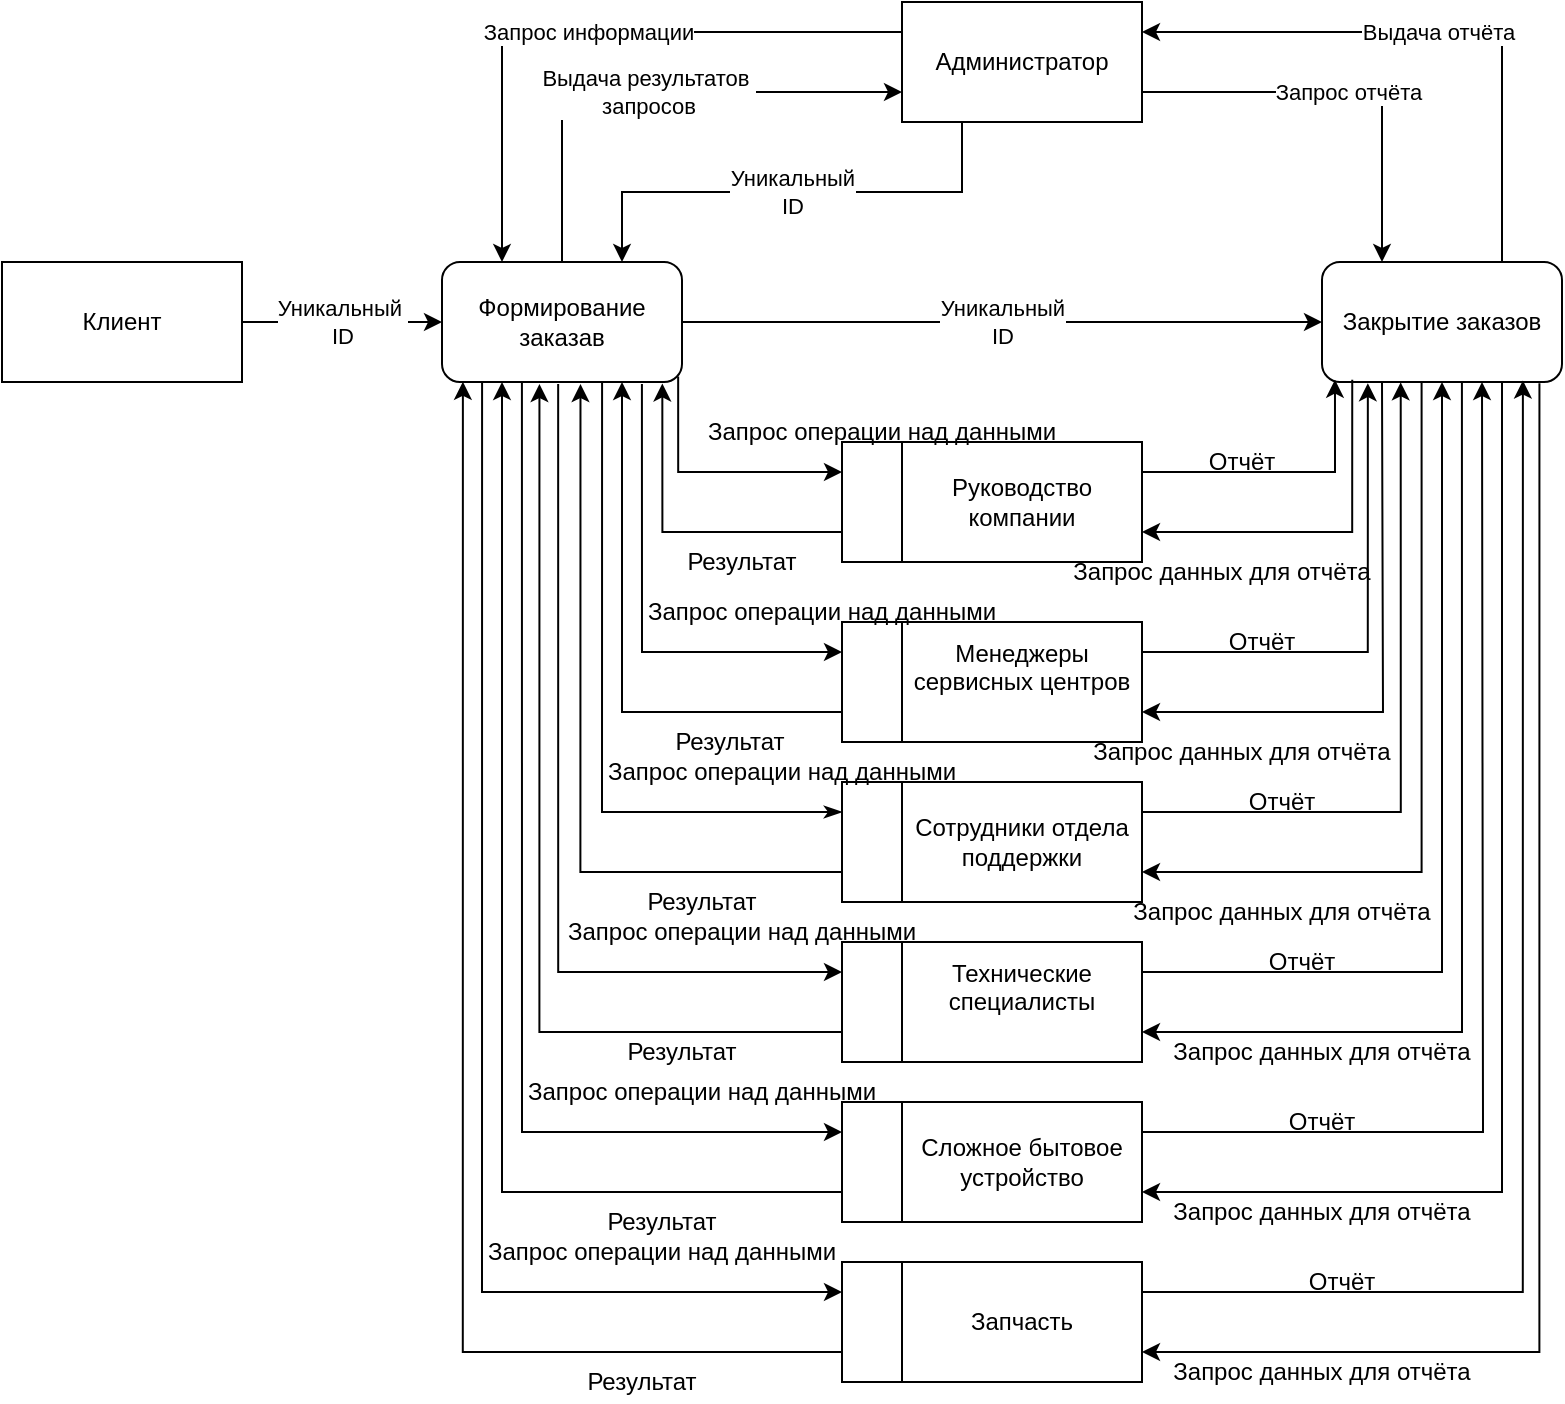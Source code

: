 <mxfile version="24.0.7" type="device">
  <diagram name="Страница — 1" id="SAayaQBelaFJLpBkB0Sh">
    <mxGraphModel dx="1574" dy="923" grid="1" gridSize="10" guides="1" tooltips="1" connect="1" arrows="1" fold="1" page="1" pageScale="1" pageWidth="827" pageHeight="1169" math="0" shadow="0">
      <root>
        <mxCell id="0" />
        <mxCell id="1" parent="0" />
        <mxCell id="paXTyUdyZkyD_iqS29_z-21" value="" style="rounded=0;whiteSpace=wrap;html=1;" vertex="1" parent="1">
          <mxGeometry x="440" y="450" width="150" height="60" as="geometry" />
        </mxCell>
        <mxCell id="paXTyUdyZkyD_iqS29_z-54" style="edgeStyle=orthogonalEdgeStyle;rounded=0;orthogonalLoop=1;jettySize=auto;html=1;exitX=0;exitY=0.75;exitDx=0;exitDy=0;entryX=0.406;entryY=1.017;entryDx=0;entryDy=0;entryPerimeter=0;" edge="1" parent="1" source="paXTyUdyZkyD_iqS29_z-22" target="paXTyUdyZkyD_iqS29_z-1">
          <mxGeometry relative="1" as="geometry" />
        </mxCell>
        <mxCell id="paXTyUdyZkyD_iqS29_z-22" value="" style="rounded=0;whiteSpace=wrap;html=1;" vertex="1" parent="1">
          <mxGeometry x="440" y="530" width="150" height="60" as="geometry" />
        </mxCell>
        <mxCell id="paXTyUdyZkyD_iqS29_z-23" value="" style="rounded=0;whiteSpace=wrap;html=1;" vertex="1" parent="1">
          <mxGeometry x="440" y="610" width="150" height="60" as="geometry" />
        </mxCell>
        <mxCell id="paXTyUdyZkyD_iqS29_z-24" value="" style="rounded=0;whiteSpace=wrap;html=1;" vertex="1" parent="1">
          <mxGeometry x="440" y="690" width="150" height="60" as="geometry" />
        </mxCell>
        <mxCell id="paXTyUdyZkyD_iqS29_z-20" value="" style="rounded=0;whiteSpace=wrap;html=1;" vertex="1" parent="1">
          <mxGeometry x="440" y="370" width="150" height="60" as="geometry" />
        </mxCell>
        <mxCell id="paXTyUdyZkyD_iqS29_z-19" value="" style="rounded=0;whiteSpace=wrap;html=1;" vertex="1" parent="1">
          <mxGeometry x="440" y="280" width="150" height="60" as="geometry" />
        </mxCell>
        <mxCell id="paXTyUdyZkyD_iqS29_z-14" value="Выдача результатов&amp;nbsp;&lt;div&gt;запросов&lt;/div&gt;" style="edgeStyle=orthogonalEdgeStyle;rounded=0;orthogonalLoop=1;jettySize=auto;html=1;exitX=0.5;exitY=0;exitDx=0;exitDy=0;entryX=0;entryY=0.75;entryDx=0;entryDy=0;" edge="1" parent="1" source="paXTyUdyZkyD_iqS29_z-1" target="paXTyUdyZkyD_iqS29_z-4">
          <mxGeometry relative="1" as="geometry" />
        </mxCell>
        <mxCell id="paXTyUdyZkyD_iqS29_z-18" value="Уникальный&lt;div&gt;ID&lt;/div&gt;" style="edgeStyle=orthogonalEdgeStyle;rounded=0;orthogonalLoop=1;jettySize=auto;html=1;exitX=1;exitY=0.5;exitDx=0;exitDy=0;entryX=0;entryY=0.5;entryDx=0;entryDy=0;" edge="1" parent="1" source="paXTyUdyZkyD_iqS29_z-1" target="paXTyUdyZkyD_iqS29_z-3">
          <mxGeometry relative="1" as="geometry" />
        </mxCell>
        <mxCell id="paXTyUdyZkyD_iqS29_z-1" value="Формирование заказав" style="rounded=1;whiteSpace=wrap;html=1;" vertex="1" parent="1">
          <mxGeometry x="240" y="190" width="120" height="60" as="geometry" />
        </mxCell>
        <mxCell id="paXTyUdyZkyD_iqS29_z-11" value="Уникальный&amp;nbsp;&lt;div&gt;ID&lt;/div&gt;" style="edgeStyle=orthogonalEdgeStyle;rounded=0;orthogonalLoop=1;jettySize=auto;html=1;exitX=1;exitY=0.5;exitDx=0;exitDy=0;entryX=0;entryY=0.5;entryDx=0;entryDy=0;" edge="1" parent="1" source="paXTyUdyZkyD_iqS29_z-2" target="paXTyUdyZkyD_iqS29_z-1">
          <mxGeometry relative="1" as="geometry" />
        </mxCell>
        <mxCell id="paXTyUdyZkyD_iqS29_z-2" value="Клиент" style="rounded=0;whiteSpace=wrap;html=1;" vertex="1" parent="1">
          <mxGeometry x="20" y="190" width="120" height="60" as="geometry" />
        </mxCell>
        <mxCell id="paXTyUdyZkyD_iqS29_z-17" value="Выдача отчёта" style="edgeStyle=orthogonalEdgeStyle;rounded=0;orthogonalLoop=1;jettySize=auto;html=1;exitX=0.75;exitY=0;exitDx=0;exitDy=0;entryX=1;entryY=0.25;entryDx=0;entryDy=0;" edge="1" parent="1" source="paXTyUdyZkyD_iqS29_z-3" target="paXTyUdyZkyD_iqS29_z-4">
          <mxGeometry relative="1" as="geometry" />
        </mxCell>
        <mxCell id="paXTyUdyZkyD_iqS29_z-3" value="Закрытие заказов" style="rounded=1;whiteSpace=wrap;html=1;" vertex="1" parent="1">
          <mxGeometry x="680" y="190" width="120" height="60" as="geometry" />
        </mxCell>
        <mxCell id="paXTyUdyZkyD_iqS29_z-12" value="Запрос информации" style="edgeStyle=orthogonalEdgeStyle;rounded=0;orthogonalLoop=1;jettySize=auto;html=1;exitX=0;exitY=0.25;exitDx=0;exitDy=0;entryX=0.25;entryY=0;entryDx=0;entryDy=0;" edge="1" parent="1" source="paXTyUdyZkyD_iqS29_z-4" target="paXTyUdyZkyD_iqS29_z-1">
          <mxGeometry relative="1" as="geometry" />
        </mxCell>
        <mxCell id="paXTyUdyZkyD_iqS29_z-15" value="Уникальный&lt;div&gt;ID&lt;/div&gt;" style="edgeStyle=orthogonalEdgeStyle;rounded=0;orthogonalLoop=1;jettySize=auto;html=1;exitX=0.25;exitY=1;exitDx=0;exitDy=0;entryX=0.75;entryY=0;entryDx=0;entryDy=0;" edge="1" parent="1" source="paXTyUdyZkyD_iqS29_z-4" target="paXTyUdyZkyD_iqS29_z-1">
          <mxGeometry relative="1" as="geometry" />
        </mxCell>
        <mxCell id="paXTyUdyZkyD_iqS29_z-16" value="Запрос отчёта" style="edgeStyle=orthogonalEdgeStyle;rounded=0;orthogonalLoop=1;jettySize=auto;html=1;exitX=1;exitY=0.75;exitDx=0;exitDy=0;entryX=0.25;entryY=0;entryDx=0;entryDy=0;" edge="1" parent="1" source="paXTyUdyZkyD_iqS29_z-4" target="paXTyUdyZkyD_iqS29_z-3">
          <mxGeometry relative="1" as="geometry" />
        </mxCell>
        <mxCell id="paXTyUdyZkyD_iqS29_z-4" value="Администратор" style="rounded=0;whiteSpace=wrap;html=1;" vertex="1" parent="1">
          <mxGeometry x="470" y="60" width="120" height="60" as="geometry" />
        </mxCell>
        <mxCell id="paXTyUdyZkyD_iqS29_z-5" value="Руководство компании" style="rounded=0;whiteSpace=wrap;html=1;" vertex="1" parent="1">
          <mxGeometry x="470" y="280" width="120" height="60" as="geometry" />
        </mxCell>
        <mxCell id="paXTyUdyZkyD_iqS29_z-6" value="&#xa;Менеджеры сервисных центров&#xa;&#xa;" style="rounded=0;whiteSpace=wrap;html=1;" vertex="1" parent="1">
          <mxGeometry x="470" y="370" width="120" height="60" as="geometry" />
        </mxCell>
        <mxCell id="paXTyUdyZkyD_iqS29_z-7" value="&#xa;Технические специалисты&#xa;&#xa;" style="rounded=0;whiteSpace=wrap;html=1;" vertex="1" parent="1">
          <mxGeometry x="470" y="530" width="120" height="60" as="geometry" />
        </mxCell>
        <mxCell id="paXTyUdyZkyD_iqS29_z-28" style="edgeStyle=orthogonalEdgeStyle;rounded=0;orthogonalLoop=1;jettySize=auto;html=1;exitX=1;exitY=0.25;exitDx=0;exitDy=0;entryX=0.328;entryY=1.003;entryDx=0;entryDy=0;entryPerimeter=0;" edge="1" parent="1" source="paXTyUdyZkyD_iqS29_z-8" target="paXTyUdyZkyD_iqS29_z-3">
          <mxGeometry relative="1" as="geometry" />
        </mxCell>
        <mxCell id="paXTyUdyZkyD_iqS29_z-8" value="Сотрудники отдела поддержки" style="rounded=0;whiteSpace=wrap;html=1;" vertex="1" parent="1">
          <mxGeometry x="470" y="450" width="120" height="60" as="geometry" />
        </mxCell>
        <mxCell id="paXTyUdyZkyD_iqS29_z-37" style="edgeStyle=orthogonalEdgeStyle;rounded=0;orthogonalLoop=1;jettySize=auto;html=1;exitX=1;exitY=0.25;exitDx=0;exitDy=0;" edge="1" parent="1" source="paXTyUdyZkyD_iqS29_z-9">
          <mxGeometry relative="1" as="geometry">
            <mxPoint x="760" y="250" as="targetPoint" />
          </mxGeometry>
        </mxCell>
        <mxCell id="paXTyUdyZkyD_iqS29_z-9" value="Сложное бытовое устройство" style="rounded=0;whiteSpace=wrap;html=1;" vertex="1" parent="1">
          <mxGeometry x="470" y="610" width="120" height="60" as="geometry" />
        </mxCell>
        <mxCell id="paXTyUdyZkyD_iqS29_z-10" value="Запчасть" style="rounded=0;whiteSpace=wrap;html=1;" vertex="1" parent="1">
          <mxGeometry x="470" y="690" width="120" height="60" as="geometry" />
        </mxCell>
        <mxCell id="paXTyUdyZkyD_iqS29_z-25" style="edgeStyle=orthogonalEdgeStyle;rounded=0;orthogonalLoop=1;jettySize=auto;html=1;exitX=1;exitY=0.25;exitDx=0;exitDy=0;entryX=0.054;entryY=0.981;entryDx=0;entryDy=0;entryPerimeter=0;" edge="1" parent="1" source="paXTyUdyZkyD_iqS29_z-5" target="paXTyUdyZkyD_iqS29_z-3">
          <mxGeometry relative="1" as="geometry" />
        </mxCell>
        <mxCell id="paXTyUdyZkyD_iqS29_z-29" style="edgeStyle=orthogonalEdgeStyle;rounded=0;orthogonalLoop=1;jettySize=auto;html=1;exitX=1;exitY=0.25;exitDx=0;exitDy=0;entryX=0.191;entryY=1.01;entryDx=0;entryDy=0;entryPerimeter=0;" edge="1" parent="1" source="paXTyUdyZkyD_iqS29_z-6" target="paXTyUdyZkyD_iqS29_z-3">
          <mxGeometry relative="1" as="geometry" />
        </mxCell>
        <mxCell id="paXTyUdyZkyD_iqS29_z-30" style="edgeStyle=orthogonalEdgeStyle;rounded=0;orthogonalLoop=1;jettySize=auto;html=1;exitX=1;exitY=0.25;exitDx=0;exitDy=0;entryX=0.5;entryY=1;entryDx=0;entryDy=0;" edge="1" parent="1" source="paXTyUdyZkyD_iqS29_z-7" target="paXTyUdyZkyD_iqS29_z-3">
          <mxGeometry relative="1" as="geometry" />
        </mxCell>
        <mxCell id="paXTyUdyZkyD_iqS29_z-33" style="edgeStyle=orthogonalEdgeStyle;rounded=0;orthogonalLoop=1;jettySize=auto;html=1;exitX=1;exitY=0.75;exitDx=0;exitDy=0;entryX=0.126;entryY=0.981;entryDx=0;entryDy=0;entryPerimeter=0;startArrow=classic;startFill=1;endArrow=none;endFill=0;" edge="1" parent="1" source="paXTyUdyZkyD_iqS29_z-5" target="paXTyUdyZkyD_iqS29_z-3">
          <mxGeometry relative="1" as="geometry" />
        </mxCell>
        <mxCell id="paXTyUdyZkyD_iqS29_z-34" style="edgeStyle=orthogonalEdgeStyle;rounded=0;orthogonalLoop=1;jettySize=auto;html=1;exitX=1;exitY=0.75;exitDx=0;exitDy=0;startArrow=classic;startFill=1;endArrow=none;endFill=0;" edge="1" parent="1" source="paXTyUdyZkyD_iqS29_z-6">
          <mxGeometry relative="1" as="geometry">
            <mxPoint x="710" y="250" as="targetPoint" />
          </mxGeometry>
        </mxCell>
        <mxCell id="paXTyUdyZkyD_iqS29_z-35" style="edgeStyle=orthogonalEdgeStyle;rounded=0;orthogonalLoop=1;jettySize=auto;html=1;exitX=1;exitY=0.75;exitDx=0;exitDy=0;entryX=0.415;entryY=1.003;entryDx=0;entryDy=0;entryPerimeter=0;startArrow=classic;startFill=1;endArrow=none;endFill=0;" edge="1" parent="1" source="paXTyUdyZkyD_iqS29_z-8" target="paXTyUdyZkyD_iqS29_z-3">
          <mxGeometry relative="1" as="geometry" />
        </mxCell>
        <mxCell id="paXTyUdyZkyD_iqS29_z-36" style="edgeStyle=orthogonalEdgeStyle;rounded=0;orthogonalLoop=1;jettySize=auto;html=1;exitX=1;exitY=0.75;exitDx=0;exitDy=0;entryX=0.75;entryY=1;entryDx=0;entryDy=0;startArrow=classic;startFill=1;endArrow=none;endFill=0;" edge="1" parent="1" source="paXTyUdyZkyD_iqS29_z-9" target="paXTyUdyZkyD_iqS29_z-3">
          <mxGeometry relative="1" as="geometry" />
        </mxCell>
        <mxCell id="paXTyUdyZkyD_iqS29_z-38" style="edgeStyle=orthogonalEdgeStyle;rounded=0;orthogonalLoop=1;jettySize=auto;html=1;exitX=1;exitY=0.75;exitDx=0;exitDy=0;entryX=0.583;entryY=1;entryDx=0;entryDy=0;entryPerimeter=0;startArrow=classic;startFill=1;endArrow=none;endFill=0;" edge="1" parent="1" source="paXTyUdyZkyD_iqS29_z-7" target="paXTyUdyZkyD_iqS29_z-3">
          <mxGeometry relative="1" as="geometry" />
        </mxCell>
        <mxCell id="paXTyUdyZkyD_iqS29_z-40" style="edgeStyle=orthogonalEdgeStyle;rounded=0;orthogonalLoop=1;jettySize=auto;html=1;exitX=1;exitY=0.25;exitDx=0;exitDy=0;entryX=0.837;entryY=0.988;entryDx=0;entryDy=0;entryPerimeter=0;" edge="1" parent="1" source="paXTyUdyZkyD_iqS29_z-10" target="paXTyUdyZkyD_iqS29_z-3">
          <mxGeometry relative="1" as="geometry" />
        </mxCell>
        <mxCell id="paXTyUdyZkyD_iqS29_z-41" style="edgeStyle=orthogonalEdgeStyle;rounded=0;orthogonalLoop=1;jettySize=auto;html=1;exitX=1;exitY=0.75;exitDx=0;exitDy=0;entryX=0.906;entryY=1.01;entryDx=0;entryDy=0;entryPerimeter=0;startArrow=classic;startFill=1;endArrow=none;endFill=0;" edge="1" parent="1" source="paXTyUdyZkyD_iqS29_z-10" target="paXTyUdyZkyD_iqS29_z-3">
          <mxGeometry relative="1" as="geometry" />
        </mxCell>
        <mxCell id="paXTyUdyZkyD_iqS29_z-55" style="edgeStyle=orthogonalEdgeStyle;rounded=0;orthogonalLoop=1;jettySize=auto;html=1;exitX=0;exitY=0.75;exitDx=0;exitDy=0;entryX=0.577;entryY=1.017;entryDx=0;entryDy=0;entryPerimeter=0;" edge="1" parent="1" source="paXTyUdyZkyD_iqS29_z-21" target="paXTyUdyZkyD_iqS29_z-1">
          <mxGeometry relative="1" as="geometry" />
        </mxCell>
        <mxCell id="paXTyUdyZkyD_iqS29_z-56" style="edgeStyle=orthogonalEdgeStyle;rounded=0;orthogonalLoop=1;jettySize=auto;html=1;exitX=0;exitY=0.75;exitDx=0;exitDy=0;entryX=0.75;entryY=1;entryDx=0;entryDy=0;" edge="1" parent="1" source="paXTyUdyZkyD_iqS29_z-20" target="paXTyUdyZkyD_iqS29_z-1">
          <mxGeometry relative="1" as="geometry" />
        </mxCell>
        <mxCell id="paXTyUdyZkyD_iqS29_z-58" style="edgeStyle=orthogonalEdgeStyle;rounded=0;orthogonalLoop=1;jettySize=auto;html=1;exitX=0;exitY=0.75;exitDx=0;exitDy=0;entryX=0.25;entryY=1;entryDx=0;entryDy=0;" edge="1" parent="1" source="paXTyUdyZkyD_iqS29_z-23" target="paXTyUdyZkyD_iqS29_z-1">
          <mxGeometry relative="1" as="geometry" />
        </mxCell>
        <mxCell id="paXTyUdyZkyD_iqS29_z-59" style="edgeStyle=orthogonalEdgeStyle;rounded=0;orthogonalLoop=1;jettySize=auto;html=1;exitX=0;exitY=0.75;exitDx=0;exitDy=0;entryX=0.087;entryY=0.998;entryDx=0;entryDy=0;entryPerimeter=0;" edge="1" parent="1" source="paXTyUdyZkyD_iqS29_z-24" target="paXTyUdyZkyD_iqS29_z-1">
          <mxGeometry relative="1" as="geometry" />
        </mxCell>
        <mxCell id="paXTyUdyZkyD_iqS29_z-60" value="" style="edgeStyle=orthogonalEdgeStyle;rounded=0;orthogonalLoop=1;jettySize=auto;html=1;exitX=0;exitY=0.75;exitDx=0;exitDy=0;entryX=0.918;entryY=1.012;entryDx=0;entryDy=0;entryPerimeter=0;" edge="1" parent="1" source="paXTyUdyZkyD_iqS29_z-19" target="paXTyUdyZkyD_iqS29_z-1">
          <mxGeometry relative="1" as="geometry" />
        </mxCell>
        <mxCell id="paXTyUdyZkyD_iqS29_z-61" style="edgeStyle=orthogonalEdgeStyle;rounded=0;orthogonalLoop=1;jettySize=auto;html=1;exitX=0;exitY=0.25;exitDx=0;exitDy=0;entryX=0.984;entryY=0.955;entryDx=0;entryDy=0;entryPerimeter=0;startArrow=classic;startFill=1;endArrow=none;endFill=0;" edge="1" parent="1" source="paXTyUdyZkyD_iqS29_z-19" target="paXTyUdyZkyD_iqS29_z-1">
          <mxGeometry relative="1" as="geometry" />
        </mxCell>
        <mxCell id="paXTyUdyZkyD_iqS29_z-62" style="edgeStyle=orthogonalEdgeStyle;rounded=0;orthogonalLoop=1;jettySize=auto;html=1;exitX=0;exitY=0.25;exitDx=0;exitDy=0;entryX=0.833;entryY=1.017;entryDx=0;entryDy=0;entryPerimeter=0;startArrow=classic;startFill=1;endArrow=none;endFill=0;" edge="1" parent="1" source="paXTyUdyZkyD_iqS29_z-20" target="paXTyUdyZkyD_iqS29_z-1">
          <mxGeometry relative="1" as="geometry" />
        </mxCell>
        <mxCell id="paXTyUdyZkyD_iqS29_z-63" style="edgeStyle=orthogonalEdgeStyle;rounded=0;orthogonalLoop=1;jettySize=auto;html=1;exitX=0;exitY=0.25;exitDx=0;exitDy=0;entryX=0.667;entryY=1;entryDx=0;entryDy=0;entryPerimeter=0;startArrow=classicThin;startFill=1;endArrow=none;endFill=0;" edge="1" parent="1" source="paXTyUdyZkyD_iqS29_z-21" target="paXTyUdyZkyD_iqS29_z-1">
          <mxGeometry relative="1" as="geometry" />
        </mxCell>
        <mxCell id="paXTyUdyZkyD_iqS29_z-64" style="edgeStyle=orthogonalEdgeStyle;rounded=0;orthogonalLoop=1;jettySize=auto;html=1;exitX=0;exitY=0.25;exitDx=0;exitDy=0;entryX=0.484;entryY=1.017;entryDx=0;entryDy=0;entryPerimeter=0;startArrow=classic;startFill=1;endArrow=none;endFill=0;" edge="1" parent="1" source="paXTyUdyZkyD_iqS29_z-22" target="paXTyUdyZkyD_iqS29_z-1">
          <mxGeometry relative="1" as="geometry" />
        </mxCell>
        <mxCell id="paXTyUdyZkyD_iqS29_z-65" style="edgeStyle=orthogonalEdgeStyle;rounded=0;orthogonalLoop=1;jettySize=auto;html=1;exitX=0;exitY=0.25;exitDx=0;exitDy=0;entryX=0.333;entryY=1;entryDx=0;entryDy=0;entryPerimeter=0;startArrow=classic;startFill=1;endArrow=none;endFill=0;" edge="1" parent="1" source="paXTyUdyZkyD_iqS29_z-23" target="paXTyUdyZkyD_iqS29_z-1">
          <mxGeometry relative="1" as="geometry" />
        </mxCell>
        <mxCell id="paXTyUdyZkyD_iqS29_z-66" style="edgeStyle=orthogonalEdgeStyle;rounded=0;orthogonalLoop=1;jettySize=auto;html=1;exitX=0;exitY=0.25;exitDx=0;exitDy=0;entryX=0.167;entryY=1;entryDx=0;entryDy=0;entryPerimeter=0;startArrow=classic;startFill=1;endArrow=none;endFill=0;" edge="1" parent="1" source="paXTyUdyZkyD_iqS29_z-24" target="paXTyUdyZkyD_iqS29_z-1">
          <mxGeometry relative="1" as="geometry" />
        </mxCell>
        <mxCell id="paXTyUdyZkyD_iqS29_z-69" value="Результат" style="text;html=1;align=center;verticalAlign=middle;whiteSpace=wrap;rounded=0;" vertex="1" parent="1">
          <mxGeometry x="360" y="330" width="60" height="20" as="geometry" />
        </mxCell>
        <mxCell id="paXTyUdyZkyD_iqS29_z-70" value="Результат" style="text;html=1;align=center;verticalAlign=middle;whiteSpace=wrap;rounded=0;" vertex="1" parent="1">
          <mxGeometry x="354" y="420" width="60" height="20" as="geometry" />
        </mxCell>
        <mxCell id="paXTyUdyZkyD_iqS29_z-71" value="Результат" style="text;html=1;align=center;verticalAlign=middle;whiteSpace=wrap;rounded=0;" vertex="1" parent="1">
          <mxGeometry x="340" y="500" width="60" height="20" as="geometry" />
        </mxCell>
        <mxCell id="paXTyUdyZkyD_iqS29_z-72" value="Результат" style="text;html=1;align=center;verticalAlign=middle;whiteSpace=wrap;rounded=0;" vertex="1" parent="1">
          <mxGeometry x="330" y="575" width="60" height="20" as="geometry" />
        </mxCell>
        <mxCell id="paXTyUdyZkyD_iqS29_z-73" value="Результат" style="text;html=1;align=center;verticalAlign=middle;whiteSpace=wrap;rounded=0;" vertex="1" parent="1">
          <mxGeometry x="320" y="660" width="60" height="20" as="geometry" />
        </mxCell>
        <mxCell id="paXTyUdyZkyD_iqS29_z-74" value="Результат" style="text;html=1;align=center;verticalAlign=middle;whiteSpace=wrap;rounded=0;" vertex="1" parent="1">
          <mxGeometry x="310" y="740" width="60" height="20" as="geometry" />
        </mxCell>
        <mxCell id="paXTyUdyZkyD_iqS29_z-75" value="Отчёт" style="text;html=1;align=center;verticalAlign=middle;whiteSpace=wrap;rounded=0;" vertex="1" parent="1">
          <mxGeometry x="610" y="280" width="60" height="20" as="geometry" />
        </mxCell>
        <mxCell id="paXTyUdyZkyD_iqS29_z-76" value="Отчёт" style="text;html=1;align=center;verticalAlign=middle;whiteSpace=wrap;rounded=0;" vertex="1" parent="1">
          <mxGeometry x="620" y="370" width="60" height="20" as="geometry" />
        </mxCell>
        <mxCell id="paXTyUdyZkyD_iqS29_z-77" value="Отчёт" style="text;html=1;align=center;verticalAlign=middle;whiteSpace=wrap;rounded=0;" vertex="1" parent="1">
          <mxGeometry x="630" y="450" width="60" height="20" as="geometry" />
        </mxCell>
        <mxCell id="paXTyUdyZkyD_iqS29_z-78" value="Отчёт" style="text;html=1;align=center;verticalAlign=middle;whiteSpace=wrap;rounded=0;" vertex="1" parent="1">
          <mxGeometry x="640" y="530" width="60" height="20" as="geometry" />
        </mxCell>
        <mxCell id="paXTyUdyZkyD_iqS29_z-79" value="Отчёт" style="text;html=1;align=center;verticalAlign=middle;whiteSpace=wrap;rounded=0;" vertex="1" parent="1">
          <mxGeometry x="650" y="610" width="60" height="20" as="geometry" />
        </mxCell>
        <mxCell id="paXTyUdyZkyD_iqS29_z-80" value="Отчёт" style="text;html=1;align=center;verticalAlign=middle;whiteSpace=wrap;rounded=0;" vertex="1" parent="1">
          <mxGeometry x="660" y="690" width="60" height="20" as="geometry" />
        </mxCell>
        <mxCell id="paXTyUdyZkyD_iqS29_z-81" value="Запрос операции над данными" style="text;html=1;align=center;verticalAlign=middle;whiteSpace=wrap;rounded=0;" vertex="1" parent="1">
          <mxGeometry x="360" y="260" width="200" height="30" as="geometry" />
        </mxCell>
        <mxCell id="paXTyUdyZkyD_iqS29_z-87" value="Запрос данных для отчёта" style="text;html=1;align=center;verticalAlign=middle;whiteSpace=wrap;rounded=0;" vertex="1" parent="1">
          <mxGeometry x="540" y="330" width="180" height="30" as="geometry" />
        </mxCell>
        <mxCell id="paXTyUdyZkyD_iqS29_z-94" value="Запрос операции над данными" style="text;html=1;align=center;verticalAlign=middle;whiteSpace=wrap;rounded=0;" vertex="1" parent="1">
          <mxGeometry x="330" y="350" width="200" height="30" as="geometry" />
        </mxCell>
        <mxCell id="paXTyUdyZkyD_iqS29_z-95" value="Запрос операции над данными" style="text;html=1;align=center;verticalAlign=middle;whiteSpace=wrap;rounded=0;" vertex="1" parent="1">
          <mxGeometry x="310" y="430" width="200" height="30" as="geometry" />
        </mxCell>
        <mxCell id="paXTyUdyZkyD_iqS29_z-96" value="Запрос операции над данными" style="text;html=1;align=center;verticalAlign=middle;whiteSpace=wrap;rounded=0;" vertex="1" parent="1">
          <mxGeometry x="290" y="510" width="200" height="30" as="geometry" />
        </mxCell>
        <mxCell id="paXTyUdyZkyD_iqS29_z-97" value="Запрос операции над данными" style="text;html=1;align=center;verticalAlign=middle;whiteSpace=wrap;rounded=0;" vertex="1" parent="1">
          <mxGeometry x="270" y="590" width="200" height="30" as="geometry" />
        </mxCell>
        <mxCell id="paXTyUdyZkyD_iqS29_z-98" value="Запрос операции над данными" style="text;html=1;align=center;verticalAlign=middle;whiteSpace=wrap;rounded=0;" vertex="1" parent="1">
          <mxGeometry x="250" y="670" width="200" height="30" as="geometry" />
        </mxCell>
        <mxCell id="paXTyUdyZkyD_iqS29_z-99" value="Запрос данных для отчёта" style="text;html=1;align=center;verticalAlign=middle;whiteSpace=wrap;rounded=0;" vertex="1" parent="1">
          <mxGeometry x="550" y="420" width="180" height="30" as="geometry" />
        </mxCell>
        <mxCell id="paXTyUdyZkyD_iqS29_z-100" value="Запрос данных для отчёта" style="text;html=1;align=center;verticalAlign=middle;whiteSpace=wrap;rounded=0;" vertex="1" parent="1">
          <mxGeometry x="570" y="500" width="180" height="30" as="geometry" />
        </mxCell>
        <mxCell id="paXTyUdyZkyD_iqS29_z-101" value="Запрос данных для отчёта" style="text;html=1;align=center;verticalAlign=middle;whiteSpace=wrap;rounded=0;" vertex="1" parent="1">
          <mxGeometry x="590" y="570" width="180" height="30" as="geometry" />
        </mxCell>
        <mxCell id="paXTyUdyZkyD_iqS29_z-102" value="Запрос данных для отчёта" style="text;html=1;align=center;verticalAlign=middle;whiteSpace=wrap;rounded=0;" vertex="1" parent="1">
          <mxGeometry x="590" y="650" width="180" height="30" as="geometry" />
        </mxCell>
        <mxCell id="paXTyUdyZkyD_iqS29_z-103" value="Запрос данных для отчёта" style="text;html=1;align=center;verticalAlign=middle;whiteSpace=wrap;rounded=0;" vertex="1" parent="1">
          <mxGeometry x="590" y="730" width="180" height="30" as="geometry" />
        </mxCell>
      </root>
    </mxGraphModel>
  </diagram>
</mxfile>
